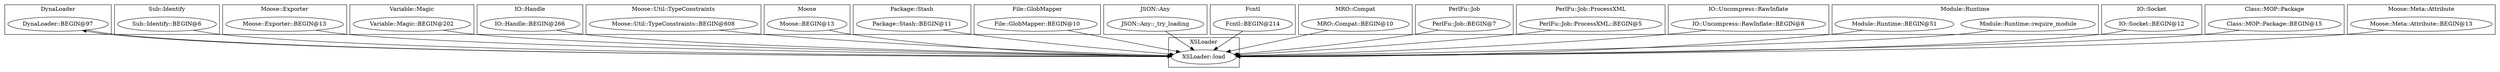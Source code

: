 digraph {
graph [overlap=false]
subgraph cluster_DynaLoader {
	label="DynaLoader";
	"DynaLoader::BEGIN@97";
}
subgraph cluster_Sub_Identify {
	label="Sub::Identify";
	"Sub::Identify::BEGIN@6";
}
subgraph cluster_Moose_Exporter {
	label="Moose::Exporter";
	"Moose::Exporter::BEGIN@13";
}
subgraph cluster_Variable_Magic {
	label="Variable::Magic";
	"Variable::Magic::BEGIN@202";
}
subgraph cluster_XSLoader {
	label="XSLoader";
	"XSLoader::load";
}
subgraph cluster_IO_Handle {
	label="IO::Handle";
	"IO::Handle::BEGIN@266";
}
subgraph cluster_Moose_Util_TypeConstraints {
	label="Moose::Util::TypeConstraints";
	"Moose::Util::TypeConstraints::BEGIN@608";
}
subgraph cluster_Moose {
	label="Moose";
	"Moose::BEGIN@13";
}
subgraph cluster_Package_Stash {
	label="Package::Stash";
	"Package::Stash::BEGIN@11";
}
subgraph cluster_File_GlobMapper {
	label="File::GlobMapper";
	"File::GlobMapper::BEGIN@10";
}
subgraph cluster_JSON_Any {
	label="JSON::Any";
	"JSON::Any::_try_loading";
}
subgraph cluster_Fcntl {
	label="Fcntl";
	"Fcntl::BEGIN@214";
}
subgraph cluster_MRO_Compat {
	label="MRO::Compat";
	"MRO::Compat::BEGIN@10";
}
subgraph cluster_PerlFu_Job {
	label="PerlFu::Job";
	"PerlFu::Job::BEGIN@7";
}
subgraph cluster_PerlFu_Job_ProcessXML {
	label="PerlFu::Job::ProcessXML";
	"PerlFu::Job::ProcessXML::BEGIN@5";
}
subgraph cluster_IO_Uncompress_RawInflate {
	label="IO::Uncompress::RawInflate";
	"IO::Uncompress::RawInflate::BEGIN@8";
}
subgraph cluster_Module_Runtime {
	label="Module::Runtime";
	"Module::Runtime::require_module";
	"Module::Runtime::BEGIN@51";
}
subgraph cluster_IO_Socket {
	label="IO::Socket";
	"IO::Socket::BEGIN@12";
}
subgraph cluster_Class_MOP_Package {
	label="Class::MOP::Package";
	"Class::MOP::Package::BEGIN@15";
}
subgraph cluster_Moose_Meta_Attribute {
	label="Moose::Meta::Attribute";
	"Moose::Meta::Attribute::BEGIN@13";
}
"XSLoader::load" -> "DynaLoader::BEGIN@97";
"IO::Socket::BEGIN@12" -> "XSLoader::load";
"File::GlobMapper::BEGIN@10" -> "XSLoader::load";
"Moose::Util::TypeConstraints::BEGIN@608" -> "XSLoader::load";
"Module::Runtime::require_module" -> "XSLoader::load";
"Moose::Meta::Attribute::BEGIN@13" -> "XSLoader::load";
"Module::Runtime::BEGIN@51" -> "XSLoader::load";
"DynaLoader::BEGIN@97" -> "XSLoader::load";
"Fcntl::BEGIN@214" -> "XSLoader::load";
"PerlFu::Job::BEGIN@7" -> "XSLoader::load";
"Package::Stash::BEGIN@11" -> "XSLoader::load";
"PerlFu::Job::ProcessXML::BEGIN@5" -> "XSLoader::load";
"IO::Uncompress::RawInflate::BEGIN@8" -> "XSLoader::load";
"IO::Handle::BEGIN@266" -> "XSLoader::load";
"JSON::Any::_try_loading" -> "XSLoader::load";
"MRO::Compat::BEGIN@10" -> "XSLoader::load";
"Moose::BEGIN@13" -> "XSLoader::load";
"Class::MOP::Package::BEGIN@15" -> "XSLoader::load";
"Variable::Magic::BEGIN@202" -> "XSLoader::load";
"Sub::Identify::BEGIN@6" -> "XSLoader::load";
"Moose::Exporter::BEGIN@13" -> "XSLoader::load";
}
